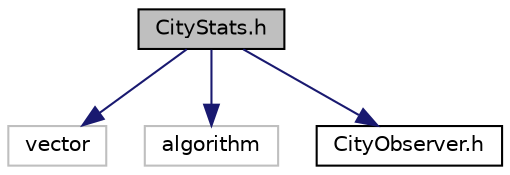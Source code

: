 digraph "CityStats.h"
{
 // LATEX_PDF_SIZE
  edge [fontname="Helvetica",fontsize="10",labelfontname="Helvetica",labelfontsize="10"];
  node [fontname="Helvetica",fontsize="10",shape=record];
  Node1 [label="CityStats.h",height=0.2,width=0.4,color="black", fillcolor="grey75", style="filled", fontcolor="black",tooltip="Defines the CityStats class for managing city statistics observers."];
  Node1 -> Node2 [color="midnightblue",fontsize="10",style="solid",fontname="Helvetica"];
  Node2 [label="vector",height=0.2,width=0.4,color="grey75", fillcolor="white", style="filled",tooltip=" "];
  Node1 -> Node3 [color="midnightblue",fontsize="10",style="solid",fontname="Helvetica"];
  Node3 [label="algorithm",height=0.2,width=0.4,color="grey75", fillcolor="white", style="filled",tooltip=" "];
  Node1 -> Node4 [color="midnightblue",fontsize="10",style="solid",fontname="Helvetica"];
  Node4 [label="CityObserver.h",height=0.2,width=0.4,color="black", fillcolor="white", style="filled",URL="$CityObserver_8h.html",tooltip="Defines the CityObserver interface for city statistics monitoring."];
}

